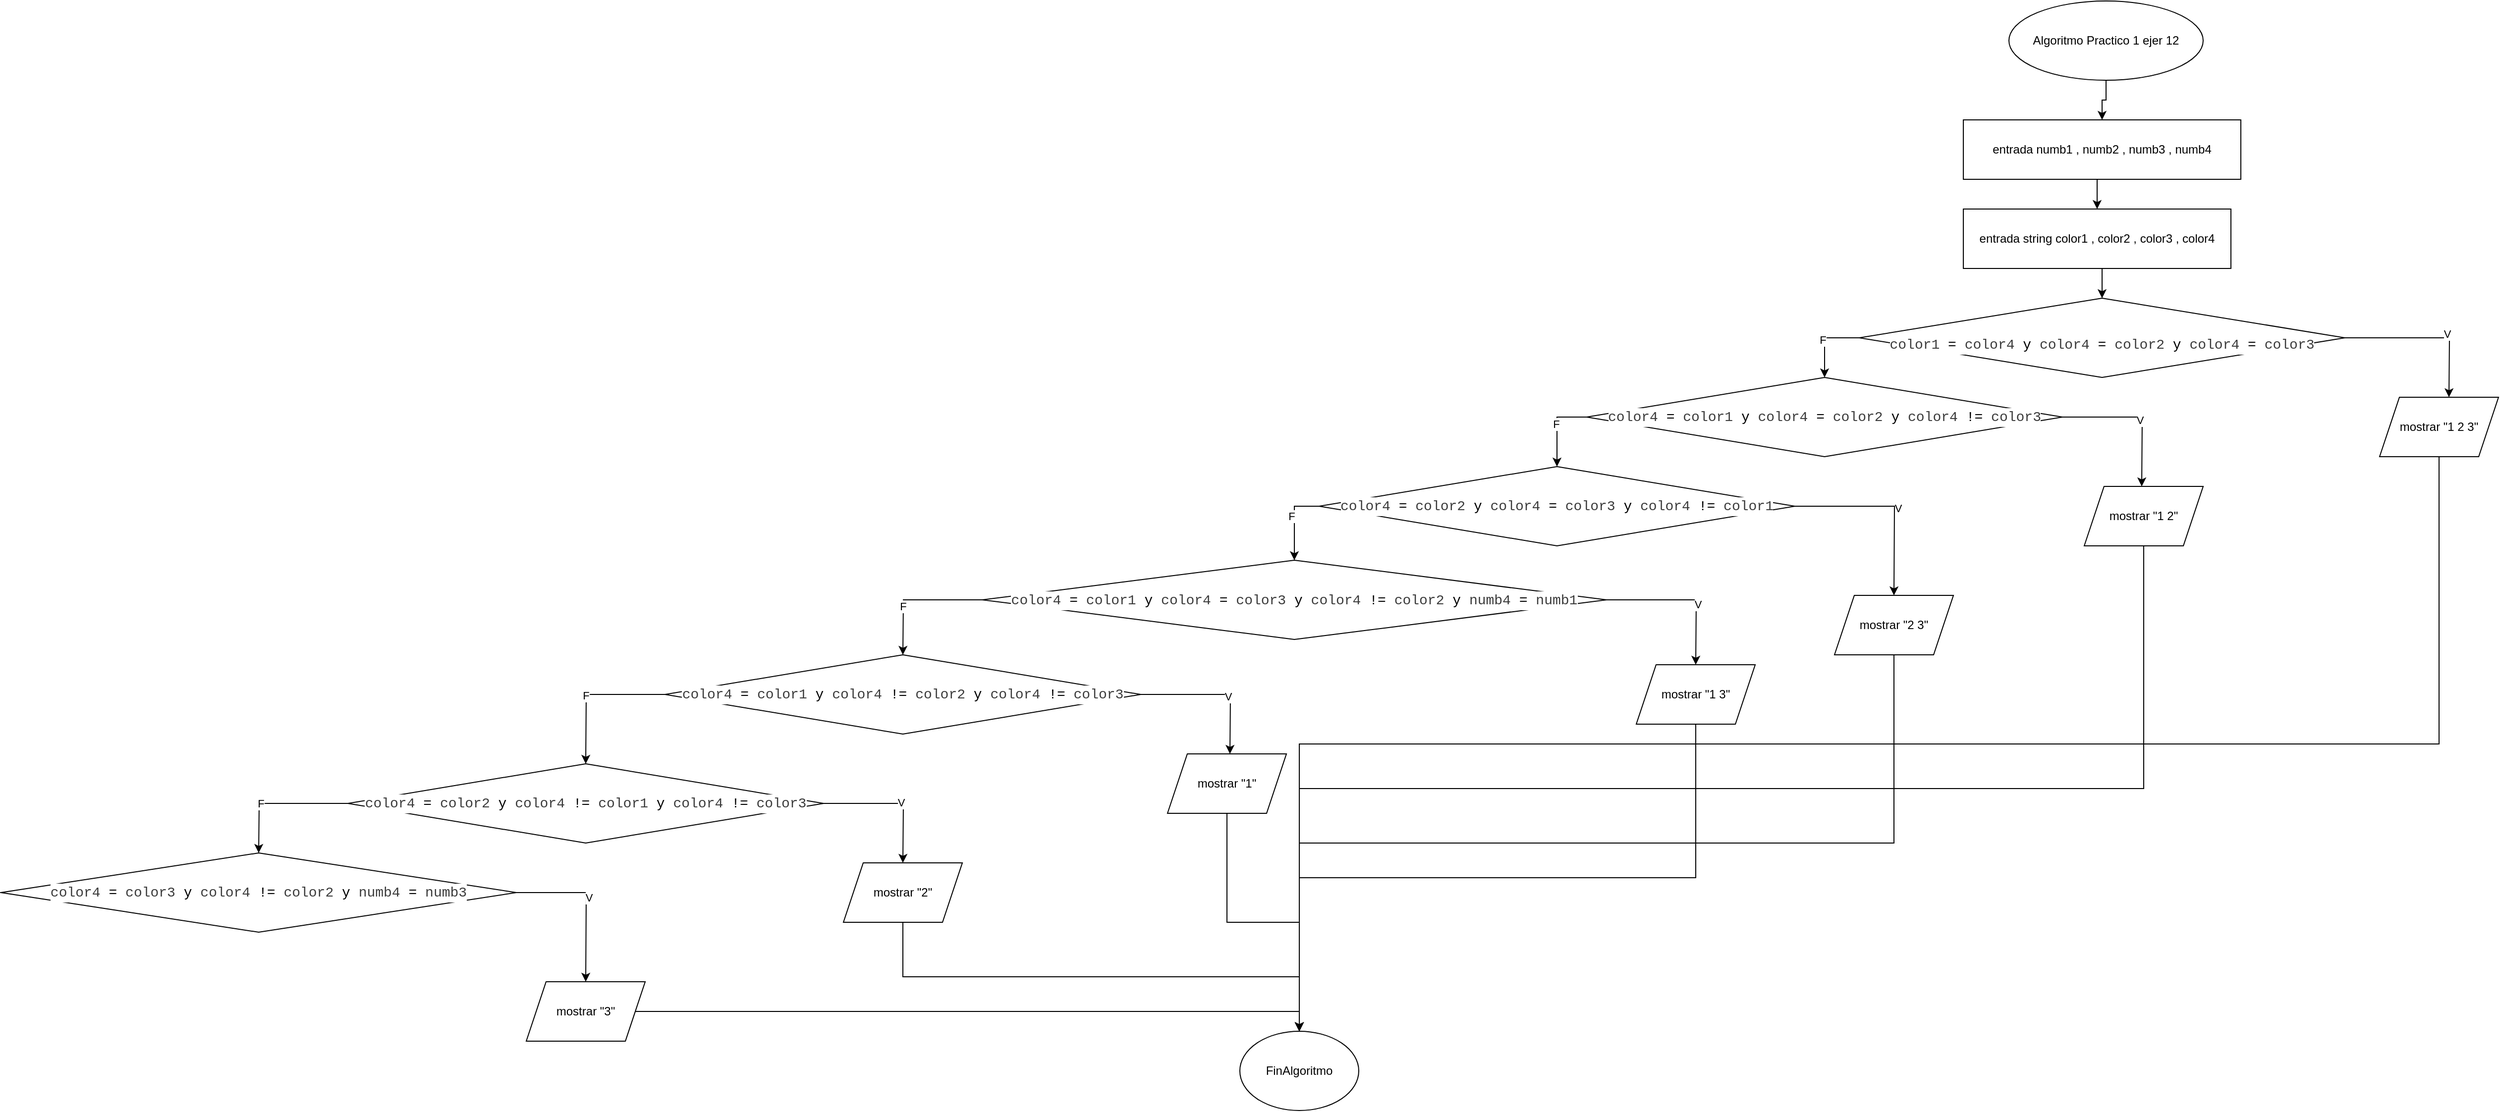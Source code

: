 <mxfile version="24.4.0" type="device">
  <diagram name="Página-1" id="yCXKUhJCKFA4CeJcUhhr">
    <mxGraphModel dx="3771" dy="653" grid="1" gridSize="10" guides="1" tooltips="1" connect="1" arrows="1" fold="1" page="1" pageScale="1" pageWidth="827" pageHeight="1169" math="0" shadow="0">
      <root>
        <mxCell id="0" />
        <mxCell id="1" parent="0" />
        <mxCell id="kGZ94C1YmgEiN0qZ-Q4X-8" style="edgeStyle=orthogonalEdgeStyle;rounded=0;orthogonalLoop=1;jettySize=auto;html=1;exitX=0.5;exitY=1;exitDx=0;exitDy=0;" edge="1" parent="1" source="kGZ94C1YmgEiN0qZ-Q4X-1" target="kGZ94C1YmgEiN0qZ-Q4X-5">
          <mxGeometry relative="1" as="geometry" />
        </mxCell>
        <mxCell id="kGZ94C1YmgEiN0qZ-Q4X-1" value="Algoritmo Practico 1 ejer 12" style="ellipse;whiteSpace=wrap;html=1;" vertex="1" parent="1">
          <mxGeometry x="316" y="20" width="196" height="80" as="geometry" />
        </mxCell>
        <mxCell id="kGZ94C1YmgEiN0qZ-Q4X-9" style="edgeStyle=orthogonalEdgeStyle;rounded=0;orthogonalLoop=1;jettySize=auto;html=1;exitX=0.5;exitY=1;exitDx=0;exitDy=0;entryX=0.5;entryY=0;entryDx=0;entryDy=0;" edge="1" parent="1" source="kGZ94C1YmgEiN0qZ-Q4X-4" target="kGZ94C1YmgEiN0qZ-Q4X-6">
          <mxGeometry relative="1" as="geometry" />
        </mxCell>
        <mxCell id="kGZ94C1YmgEiN0qZ-Q4X-4" value="entrada string color1 , color2 , color3 , color4" style="rounded=0;whiteSpace=wrap;html=1;" vertex="1" parent="1">
          <mxGeometry x="270" y="230" width="270" height="60" as="geometry" />
        </mxCell>
        <mxCell id="kGZ94C1YmgEiN0qZ-Q4X-7" style="edgeStyle=orthogonalEdgeStyle;rounded=0;orthogonalLoop=1;jettySize=auto;html=1;exitX=0.5;exitY=1;exitDx=0;exitDy=0;entryX=0.5;entryY=0;entryDx=0;entryDy=0;" edge="1" parent="1" source="kGZ94C1YmgEiN0qZ-Q4X-5" target="kGZ94C1YmgEiN0qZ-Q4X-4">
          <mxGeometry relative="1" as="geometry" />
        </mxCell>
        <mxCell id="kGZ94C1YmgEiN0qZ-Q4X-5" value="entrada numb1 , numb2 , numb3 , numb4" style="rounded=0;whiteSpace=wrap;html=1;" vertex="1" parent="1">
          <mxGeometry x="270" y="140" width="280" height="60" as="geometry" />
        </mxCell>
        <mxCell id="kGZ94C1YmgEiN0qZ-Q4X-10" style="edgeStyle=orthogonalEdgeStyle;rounded=0;orthogonalLoop=1;jettySize=auto;html=1;exitX=1;exitY=0.5;exitDx=0;exitDy=0;" edge="1" parent="1" source="kGZ94C1YmgEiN0qZ-Q4X-6">
          <mxGeometry relative="1" as="geometry">
            <mxPoint x="760" y="420" as="targetPoint" />
          </mxGeometry>
        </mxCell>
        <mxCell id="kGZ94C1YmgEiN0qZ-Q4X-12" value="V" style="edgeLabel;html=1;align=center;verticalAlign=middle;resizable=0;points=[];" vertex="1" connectable="0" parent="kGZ94C1YmgEiN0qZ-Q4X-10">
          <mxGeometry x="0.242" y="4" relative="1" as="geometry">
            <mxPoint as="offset" />
          </mxGeometry>
        </mxCell>
        <mxCell id="kGZ94C1YmgEiN0qZ-Q4X-11" style="edgeStyle=orthogonalEdgeStyle;rounded=0;orthogonalLoop=1;jettySize=auto;html=1;exitX=0;exitY=0.5;exitDx=0;exitDy=0;" edge="1" parent="1" source="kGZ94C1YmgEiN0qZ-Q4X-6" target="kGZ94C1YmgEiN0qZ-Q4X-15">
          <mxGeometry relative="1" as="geometry">
            <mxPoint x="120" y="410" as="targetPoint" />
          </mxGeometry>
        </mxCell>
        <mxCell id="kGZ94C1YmgEiN0qZ-Q4X-13" value="F" style="edgeLabel;html=1;align=center;verticalAlign=middle;resizable=0;points=[];" vertex="1" connectable="0" parent="kGZ94C1YmgEiN0qZ-Q4X-11">
          <mxGeometry x="-0.015" y="-2" relative="1" as="geometry">
            <mxPoint as="offset" />
          </mxGeometry>
        </mxCell>
        <mxCell id="kGZ94C1YmgEiN0qZ-Q4X-6" value="&lt;br&gt;&lt;div style=&quot;background-color: rgb(255, 255, 255); font-family: Consolas, &amp;quot;Courier New&amp;quot;, monospace; font-weight: normal; font-size: 14px; line-height: 19px; white-space: pre;&quot;&gt;&lt;div style=&quot;&quot;&gt;&lt;span style=&quot;color: rgb(59, 59, 59);&quot;&gt;color1 &lt;/span&gt;&lt;span style=&quot;color: rgb(0, 0, 0);&quot;&gt;=&lt;/span&gt;&lt;span style=&quot;color: rgb(59, 59, 59);&quot;&gt; color4 &lt;/span&gt;y&lt;span style=&quot;color: rgb(59, 59, 59);&quot;&gt; color4 &lt;/span&gt;&lt;span style=&quot;color: rgb(0, 0, 0);&quot;&gt;=&lt;/span&gt;&lt;span style=&quot;color: rgb(59, 59, 59);&quot;&gt; color2 &lt;/span&gt;y&lt;span style=&quot;color: rgb(59, 59, 59);&quot;&gt; color4 &lt;/span&gt;&lt;span style=&quot;color: rgb(0, 0, 0);&quot;&gt;=&lt;/span&gt;&lt;span style=&quot;color: rgb(59, 59, 59);&quot;&gt; color3&lt;/span&gt;&lt;/div&gt;&lt;/div&gt;" style="rhombus;whiteSpace=wrap;html=1;" vertex="1" parent="1">
          <mxGeometry x="165" y="320" width="490" height="80" as="geometry" />
        </mxCell>
        <mxCell id="kGZ94C1YmgEiN0qZ-Q4X-56" style="edgeStyle=orthogonalEdgeStyle;rounded=0;orthogonalLoop=1;jettySize=auto;html=1;exitX=0.5;exitY=1;exitDx=0;exitDy=0;" edge="1" parent="1" source="kGZ94C1YmgEiN0qZ-Q4X-14" target="kGZ94C1YmgEiN0qZ-Q4X-49">
          <mxGeometry relative="1" as="geometry" />
        </mxCell>
        <mxCell id="kGZ94C1YmgEiN0qZ-Q4X-14" value="mostrar &quot;1 2 3&quot;" style="shape=parallelogram;perimeter=parallelogramPerimeter;whiteSpace=wrap;html=1;fixedSize=1;" vertex="1" parent="1">
          <mxGeometry x="690" y="420" width="120" height="60" as="geometry" />
        </mxCell>
        <mxCell id="kGZ94C1YmgEiN0qZ-Q4X-16" style="edgeStyle=orthogonalEdgeStyle;rounded=0;orthogonalLoop=1;jettySize=auto;html=1;exitX=1;exitY=0.5;exitDx=0;exitDy=0;" edge="1" parent="1" source="kGZ94C1YmgEiN0qZ-Q4X-15">
          <mxGeometry relative="1" as="geometry">
            <mxPoint x="450" y="510" as="targetPoint" />
          </mxGeometry>
        </mxCell>
        <mxCell id="kGZ94C1YmgEiN0qZ-Q4X-18" value="V" style="edgeLabel;html=1;align=center;verticalAlign=middle;resizable=0;points=[];" vertex="1" connectable="0" parent="kGZ94C1YmgEiN0qZ-Q4X-16">
          <mxGeometry x="0.029" y="-3" relative="1" as="geometry">
            <mxPoint as="offset" />
          </mxGeometry>
        </mxCell>
        <mxCell id="kGZ94C1YmgEiN0qZ-Q4X-17" style="edgeStyle=orthogonalEdgeStyle;rounded=0;orthogonalLoop=1;jettySize=auto;html=1;exitX=0;exitY=0.5;exitDx=0;exitDy=0;" edge="1" parent="1" source="kGZ94C1YmgEiN0qZ-Q4X-15" target="kGZ94C1YmgEiN0qZ-Q4X-21">
          <mxGeometry relative="1" as="geometry">
            <mxPoint x="-170" y="510" as="targetPoint" />
          </mxGeometry>
        </mxCell>
        <mxCell id="kGZ94C1YmgEiN0qZ-Q4X-19" value="F" style="edgeLabel;html=1;align=center;verticalAlign=middle;resizable=0;points=[];" vertex="1" connectable="0" parent="kGZ94C1YmgEiN0qZ-Q4X-17">
          <mxGeometry x="-0.081" y="-1" relative="1" as="geometry">
            <mxPoint as="offset" />
          </mxGeometry>
        </mxCell>
        <mxCell id="kGZ94C1YmgEiN0qZ-Q4X-15" value="&lt;br&gt;&lt;div style=&quot;background-color: rgb(255, 255, 255); font-family: Consolas, &amp;quot;Courier New&amp;quot;, monospace; font-weight: normal; font-size: 14px; line-height: 19px; white-space: pre;&quot;&gt;&lt;div style=&quot;&quot;&gt;&lt;span style=&quot;color: rgb(59, 59, 59);&quot;&gt;color4 &lt;/span&gt;&lt;span style=&quot;color: rgb(0, 0, 0);&quot;&gt;=&lt;/span&gt;&lt;span style=&quot;color: rgb(59, 59, 59);&quot;&gt; color1 &lt;/span&gt;y&lt;span style=&quot;color: rgb(59, 59, 59);&quot;&gt; color4 &lt;/span&gt;=&lt;span style=&quot;color: rgb(59, 59, 59);&quot;&gt; color2 &lt;/span&gt;y&lt;span style=&quot;color: rgb(59, 59, 59);&quot;&gt; color4 &lt;/span&gt;&lt;span style=&quot;color: rgb(0, 0, 0);&quot;&gt;!=&lt;/span&gt;&lt;span style=&quot;color: rgb(59, 59, 59);&quot;&gt; color3&lt;/span&gt;&lt;/div&gt;&lt;/div&gt;&lt;div&gt;&lt;br/&gt;&lt;/div&gt;" style="rhombus;whiteSpace=wrap;html=1;" vertex="1" parent="1">
          <mxGeometry x="-110" y="400" width="480" height="80" as="geometry" />
        </mxCell>
        <mxCell id="kGZ94C1YmgEiN0qZ-Q4X-55" style="edgeStyle=orthogonalEdgeStyle;rounded=0;orthogonalLoop=1;jettySize=auto;html=1;exitX=0.5;exitY=1;exitDx=0;exitDy=0;" edge="1" parent="1" source="kGZ94C1YmgEiN0qZ-Q4X-20" target="kGZ94C1YmgEiN0qZ-Q4X-49">
          <mxGeometry relative="1" as="geometry" />
        </mxCell>
        <mxCell id="kGZ94C1YmgEiN0qZ-Q4X-20" value="mostrar &quot;1 2&quot;" style="shape=parallelogram;perimeter=parallelogramPerimeter;whiteSpace=wrap;html=1;fixedSize=1;" vertex="1" parent="1">
          <mxGeometry x="392" y="510" width="120" height="60" as="geometry" />
        </mxCell>
        <mxCell id="kGZ94C1YmgEiN0qZ-Q4X-22" style="edgeStyle=orthogonalEdgeStyle;rounded=0;orthogonalLoop=1;jettySize=auto;html=1;exitX=1;exitY=0.5;exitDx=0;exitDy=0;" edge="1" parent="1" source="kGZ94C1YmgEiN0qZ-Q4X-21">
          <mxGeometry relative="1" as="geometry">
            <mxPoint x="200" y="620" as="targetPoint" />
          </mxGeometry>
        </mxCell>
        <mxCell id="kGZ94C1YmgEiN0qZ-Q4X-24" value="V" style="edgeLabel;html=1;align=center;verticalAlign=middle;resizable=0;points=[];" vertex="1" connectable="0" parent="kGZ94C1YmgEiN0qZ-Q4X-22">
          <mxGeometry x="0.076" y="3" relative="1" as="geometry">
            <mxPoint as="offset" />
          </mxGeometry>
        </mxCell>
        <mxCell id="kGZ94C1YmgEiN0qZ-Q4X-23" style="edgeStyle=orthogonalEdgeStyle;rounded=0;orthogonalLoop=1;jettySize=auto;html=1;exitX=0;exitY=0.5;exitDx=0;exitDy=0;" edge="1" parent="1" source="kGZ94C1YmgEiN0qZ-Q4X-21" target="kGZ94C1YmgEiN0qZ-Q4X-27">
          <mxGeometry relative="1" as="geometry">
            <mxPoint x="-450" y="620" as="targetPoint" />
          </mxGeometry>
        </mxCell>
        <mxCell id="kGZ94C1YmgEiN0qZ-Q4X-25" value="F" style="edgeLabel;html=1;align=center;verticalAlign=middle;resizable=0;points=[];" vertex="1" connectable="0" parent="kGZ94C1YmgEiN0qZ-Q4X-23">
          <mxGeometry x="-0.132" y="-3" relative="1" as="geometry">
            <mxPoint as="offset" />
          </mxGeometry>
        </mxCell>
        <mxCell id="kGZ94C1YmgEiN0qZ-Q4X-21" value="&lt;br&gt;&lt;div style=&quot;background-color: rgb(255, 255, 255); font-family: Consolas, &amp;quot;Courier New&amp;quot;, monospace; font-weight: normal; font-size: 14px; line-height: 19px; white-space: pre;&quot;&gt;&lt;div style=&quot;&quot;&gt;&lt;span style=&quot;color: rgb(59, 59, 59);&quot;&gt;color4 &lt;/span&gt;&lt;span style=&quot;color: rgb(0, 0, 0);&quot;&gt;=&lt;/span&gt;&lt;span style=&quot;color: rgb(59, 59, 59);&quot;&gt; color2 &lt;/span&gt;y&lt;span style=&quot;color: rgb(59, 59, 59);&quot;&gt; color4 &lt;/span&gt;&lt;span style=&quot;color: rgb(0, 0, 0);&quot;&gt;=&lt;/span&gt;&lt;span style=&quot;color: rgb(59, 59, 59);&quot;&gt; color3 &lt;/span&gt;y&lt;span style=&quot;color: rgb(59, 59, 59);&quot;&gt; color4 &lt;/span&gt;&lt;span style=&quot;color: rgb(0, 0, 0);&quot;&gt;!=&lt;/span&gt;&lt;span style=&quot;color: rgb(59, 59, 59);&quot;&gt; color1&lt;/span&gt;&lt;/div&gt;&lt;/div&gt;&lt;div&gt;&lt;br/&gt;&lt;/div&gt;" style="rhombus;whiteSpace=wrap;html=1;" vertex="1" parent="1">
          <mxGeometry x="-380" y="490" width="480" height="80" as="geometry" />
        </mxCell>
        <mxCell id="kGZ94C1YmgEiN0qZ-Q4X-54" style="edgeStyle=orthogonalEdgeStyle;rounded=0;orthogonalLoop=1;jettySize=auto;html=1;exitX=0.5;exitY=1;exitDx=0;exitDy=0;" edge="1" parent="1" source="kGZ94C1YmgEiN0qZ-Q4X-26" target="kGZ94C1YmgEiN0qZ-Q4X-49">
          <mxGeometry relative="1" as="geometry" />
        </mxCell>
        <mxCell id="kGZ94C1YmgEiN0qZ-Q4X-26" value="mostrar &quot;2 3&quot;" style="shape=parallelogram;perimeter=parallelogramPerimeter;whiteSpace=wrap;html=1;fixedSize=1;" vertex="1" parent="1">
          <mxGeometry x="140" y="620" width="120" height="60" as="geometry" />
        </mxCell>
        <mxCell id="kGZ94C1YmgEiN0qZ-Q4X-28" style="edgeStyle=orthogonalEdgeStyle;rounded=0;orthogonalLoop=1;jettySize=auto;html=1;exitX=1;exitY=0.5;exitDx=0;exitDy=0;" edge="1" parent="1" source="kGZ94C1YmgEiN0qZ-Q4X-27">
          <mxGeometry relative="1" as="geometry">
            <mxPoint y="690" as="targetPoint" />
          </mxGeometry>
        </mxCell>
        <mxCell id="kGZ94C1YmgEiN0qZ-Q4X-30" value="V" style="edgeLabel;html=1;align=center;verticalAlign=middle;resizable=0;points=[];" vertex="1" connectable="0" parent="kGZ94C1YmgEiN0qZ-Q4X-28">
          <mxGeometry x="0.218" y="1" relative="1" as="geometry">
            <mxPoint as="offset" />
          </mxGeometry>
        </mxCell>
        <mxCell id="kGZ94C1YmgEiN0qZ-Q4X-29" style="edgeStyle=orthogonalEdgeStyle;rounded=0;orthogonalLoop=1;jettySize=auto;html=1;exitX=0;exitY=0.5;exitDx=0;exitDy=0;" edge="1" parent="1" source="kGZ94C1YmgEiN0qZ-Q4X-27">
          <mxGeometry relative="1" as="geometry">
            <mxPoint x="-800" y="680" as="targetPoint" />
          </mxGeometry>
        </mxCell>
        <mxCell id="kGZ94C1YmgEiN0qZ-Q4X-31" value="F" style="edgeLabel;html=1;align=center;verticalAlign=middle;resizable=0;points=[];" vertex="1" connectable="0" parent="kGZ94C1YmgEiN0qZ-Q4X-29">
          <mxGeometry x="0.274" y="-1" relative="1" as="geometry">
            <mxPoint as="offset" />
          </mxGeometry>
        </mxCell>
        <mxCell id="kGZ94C1YmgEiN0qZ-Q4X-27" value="&lt;br&gt;&lt;div style=&quot;background-color: rgb(255, 255, 255); font-family: Consolas, &amp;quot;Courier New&amp;quot;, monospace; font-weight: normal; font-size: 14px; line-height: 19px; white-space: pre;&quot;&gt;&lt;div style=&quot;&quot;&gt;&lt;span style=&quot;color: rgb(59, 59, 59);&quot;&gt;color4 &lt;/span&gt;&lt;span style=&quot;color: rgb(0, 0, 0);&quot;&gt;=&lt;/span&gt;&lt;span style=&quot;color: rgb(59, 59, 59);&quot;&gt; color1 &lt;/span&gt;y&lt;span style=&quot;color: rgb(59, 59, 59);&quot;&gt; color4 &lt;/span&gt;&lt;span style=&quot;color: rgb(0, 0, 0);&quot;&gt;=&lt;/span&gt;&lt;span style=&quot;color: rgb(59, 59, 59);&quot;&gt; color3 &lt;/span&gt;y&lt;span style=&quot;color: rgb(59, 59, 59);&quot;&gt; color4 &lt;/span&gt;&lt;span style=&quot;color: rgb(0, 0, 0);&quot;&gt;!=&lt;/span&gt;&lt;span style=&quot;color: rgb(59, 59, 59);&quot;&gt; color2 &lt;/span&gt;y&lt;span style=&quot;color: rgb(59, 59, 59);&quot;&gt; numb4 &lt;/span&gt;&lt;span style=&quot;color: rgb(0, 0, 0);&quot;&gt;=&lt;/span&gt;&lt;span style=&quot;color: rgb(59, 59, 59);&quot;&gt; numb1&lt;/span&gt;&lt;/div&gt;&lt;/div&gt;&lt;div&gt;&lt;br/&gt;&lt;/div&gt;" style="rhombus;whiteSpace=wrap;html=1;" vertex="1" parent="1">
          <mxGeometry x="-720" y="584.5" width="630" height="80" as="geometry" />
        </mxCell>
        <mxCell id="kGZ94C1YmgEiN0qZ-Q4X-53" style="edgeStyle=orthogonalEdgeStyle;rounded=0;orthogonalLoop=1;jettySize=auto;html=1;exitX=0.5;exitY=1;exitDx=0;exitDy=0;" edge="1" parent="1" source="kGZ94C1YmgEiN0qZ-Q4X-32" target="kGZ94C1YmgEiN0qZ-Q4X-49">
          <mxGeometry relative="1" as="geometry" />
        </mxCell>
        <mxCell id="kGZ94C1YmgEiN0qZ-Q4X-32" value="mostrar &quot;1 3&quot;" style="shape=parallelogram;perimeter=parallelogramPerimeter;whiteSpace=wrap;html=1;fixedSize=1;" vertex="1" parent="1">
          <mxGeometry x="-60" y="690" width="120" height="60" as="geometry" />
        </mxCell>
        <mxCell id="kGZ94C1YmgEiN0qZ-Q4X-34" style="edgeStyle=orthogonalEdgeStyle;rounded=0;orthogonalLoop=1;jettySize=auto;html=1;exitX=1;exitY=0.5;exitDx=0;exitDy=0;" edge="1" parent="1" source="kGZ94C1YmgEiN0qZ-Q4X-33">
          <mxGeometry relative="1" as="geometry">
            <mxPoint x="-470" y="780" as="targetPoint" />
          </mxGeometry>
        </mxCell>
        <mxCell id="kGZ94C1YmgEiN0qZ-Q4X-36" value="V" style="edgeLabel;html=1;align=center;verticalAlign=middle;resizable=0;points=[];" vertex="1" connectable="0" parent="kGZ94C1YmgEiN0qZ-Q4X-34">
          <mxGeometry x="0.172" y="-2" relative="1" as="geometry">
            <mxPoint as="offset" />
          </mxGeometry>
        </mxCell>
        <mxCell id="kGZ94C1YmgEiN0qZ-Q4X-35" style="edgeStyle=orthogonalEdgeStyle;rounded=0;orthogonalLoop=1;jettySize=auto;html=1;exitX=0;exitY=0.5;exitDx=0;exitDy=0;" edge="1" parent="1" source="kGZ94C1YmgEiN0qZ-Q4X-33">
          <mxGeometry relative="1" as="geometry">
            <mxPoint x="-1120" y="790" as="targetPoint" />
          </mxGeometry>
        </mxCell>
        <mxCell id="kGZ94C1YmgEiN0qZ-Q4X-37" value="F" style="edgeLabel;html=1;align=center;verticalAlign=middle;resizable=0;points=[];" vertex="1" connectable="0" parent="kGZ94C1YmgEiN0qZ-Q4X-35">
          <mxGeometry x="0.077" y="-1" relative="1" as="geometry">
            <mxPoint as="offset" />
          </mxGeometry>
        </mxCell>
        <mxCell id="kGZ94C1YmgEiN0qZ-Q4X-33" value="&lt;br&gt;&lt;div style=&quot;background-color: rgb(255, 255, 255); font-family: Consolas, &amp;quot;Courier New&amp;quot;, monospace; font-weight: normal; font-size: 14px; line-height: 19px; white-space: pre;&quot;&gt;&lt;div style=&quot;&quot;&gt;&lt;span style=&quot;color: rgb(59, 59, 59);&quot;&gt;color4 &lt;/span&gt;&lt;span style=&quot;color: rgb(0, 0, 0);&quot;&gt;=&lt;/span&gt;&lt;span style=&quot;color: rgb(59, 59, 59);&quot;&gt; color1 &lt;/span&gt;y&lt;span style=&quot;color: rgb(59, 59, 59);&quot;&gt; color4 &lt;/span&gt;&lt;span style=&quot;color: rgb(0, 0, 0);&quot;&gt;!=&lt;/span&gt;&lt;span style=&quot;color: rgb(59, 59, 59);&quot;&gt; color2 &lt;/span&gt;y&lt;span style=&quot;color: rgb(59, 59, 59);&quot;&gt; color4 &lt;/span&gt;&lt;span style=&quot;color: rgb(0, 0, 0);&quot;&gt;!=&lt;/span&gt;&lt;span style=&quot;color: rgb(59, 59, 59);&quot;&gt; color3&lt;/span&gt;&lt;/div&gt;&lt;/div&gt;&lt;div&gt;&lt;br/&gt;&lt;/div&gt;" style="rhombus;whiteSpace=wrap;html=1;" vertex="1" parent="1">
          <mxGeometry x="-1040" y="680" width="480" height="80" as="geometry" />
        </mxCell>
        <mxCell id="kGZ94C1YmgEiN0qZ-Q4X-52" style="edgeStyle=orthogonalEdgeStyle;rounded=0;orthogonalLoop=1;jettySize=auto;html=1;exitX=0.5;exitY=1;exitDx=0;exitDy=0;" edge="1" parent="1" source="kGZ94C1YmgEiN0qZ-Q4X-38" target="kGZ94C1YmgEiN0qZ-Q4X-49">
          <mxGeometry relative="1" as="geometry" />
        </mxCell>
        <mxCell id="kGZ94C1YmgEiN0qZ-Q4X-38" value="mostrar &quot;1&quot;" style="shape=parallelogram;perimeter=parallelogramPerimeter;whiteSpace=wrap;html=1;fixedSize=1;" vertex="1" parent="1">
          <mxGeometry x="-533" y="780" width="120" height="60" as="geometry" />
        </mxCell>
        <mxCell id="kGZ94C1YmgEiN0qZ-Q4X-40" style="edgeStyle=orthogonalEdgeStyle;rounded=0;orthogonalLoop=1;jettySize=auto;html=1;exitX=1;exitY=0.5;exitDx=0;exitDy=0;" edge="1" parent="1" source="kGZ94C1YmgEiN0qZ-Q4X-39">
          <mxGeometry relative="1" as="geometry">
            <mxPoint x="-800" y="890" as="targetPoint" />
          </mxGeometry>
        </mxCell>
        <mxCell id="kGZ94C1YmgEiN0qZ-Q4X-42" value="V" style="edgeLabel;html=1;align=center;verticalAlign=middle;resizable=0;points=[];" vertex="1" connectable="0" parent="kGZ94C1YmgEiN0qZ-Q4X-40">
          <mxGeometry x="0.107" y="1" relative="1" as="geometry">
            <mxPoint as="offset" />
          </mxGeometry>
        </mxCell>
        <mxCell id="kGZ94C1YmgEiN0qZ-Q4X-41" style="edgeStyle=orthogonalEdgeStyle;rounded=0;orthogonalLoop=1;jettySize=auto;html=1;exitX=0;exitY=0.5;exitDx=0;exitDy=0;" edge="1" parent="1" source="kGZ94C1YmgEiN0qZ-Q4X-39">
          <mxGeometry relative="1" as="geometry">
            <mxPoint x="-1450" y="880" as="targetPoint" />
          </mxGeometry>
        </mxCell>
        <mxCell id="kGZ94C1YmgEiN0qZ-Q4X-43" value="F" style="edgeLabel;html=1;align=center;verticalAlign=middle;resizable=0;points=[];" vertex="1" connectable="0" parent="kGZ94C1YmgEiN0qZ-Q4X-41">
          <mxGeometry x="0.265" relative="1" as="geometry">
            <mxPoint as="offset" />
          </mxGeometry>
        </mxCell>
        <mxCell id="kGZ94C1YmgEiN0qZ-Q4X-39" value="&lt;br&gt;&lt;div style=&quot;background-color: rgb(255, 255, 255); font-family: Consolas, &amp;quot;Courier New&amp;quot;, monospace; font-weight: normal; font-size: 14px; line-height: 19px; white-space: pre;&quot;&gt;&lt;div style=&quot;&quot;&gt;&lt;span style=&quot;color: rgb(59, 59, 59);&quot;&gt;color4 &lt;/span&gt;&lt;span style=&quot;color: rgb(0, 0, 0);&quot;&gt;=&lt;/span&gt;&lt;span style=&quot;color: rgb(59, 59, 59);&quot;&gt; color2 &lt;/span&gt;y&lt;span style=&quot;color: rgb(59, 59, 59);&quot;&gt; color4 &lt;/span&gt;&lt;span style=&quot;color: rgb(0, 0, 0);&quot;&gt;!=&lt;/span&gt;&lt;span style=&quot;color: rgb(59, 59, 59);&quot;&gt; color1 &lt;/span&gt;y&lt;span style=&quot;color: rgb(59, 59, 59);&quot;&gt; color4 &lt;/span&gt;&lt;span style=&quot;color: rgb(0, 0, 0);&quot;&gt;!=&lt;/span&gt;&lt;span style=&quot;color: rgb(59, 59, 59);&quot;&gt; color3&lt;/span&gt;&lt;/div&gt;&lt;/div&gt;&lt;div&gt;&lt;br/&gt;&lt;/div&gt;" style="rhombus;whiteSpace=wrap;html=1;" vertex="1" parent="1">
          <mxGeometry x="-1360" y="790" width="480" height="80" as="geometry" />
        </mxCell>
        <mxCell id="kGZ94C1YmgEiN0qZ-Q4X-51" style="edgeStyle=orthogonalEdgeStyle;rounded=0;orthogonalLoop=1;jettySize=auto;html=1;exitX=0.5;exitY=1;exitDx=0;exitDy=0;" edge="1" parent="1" source="kGZ94C1YmgEiN0qZ-Q4X-44" target="kGZ94C1YmgEiN0qZ-Q4X-49">
          <mxGeometry relative="1" as="geometry" />
        </mxCell>
        <mxCell id="kGZ94C1YmgEiN0qZ-Q4X-44" value="mostrar &quot;2&quot;" style="shape=parallelogram;perimeter=parallelogramPerimeter;whiteSpace=wrap;html=1;fixedSize=1;" vertex="1" parent="1">
          <mxGeometry x="-860" y="890" width="120" height="60" as="geometry" />
        </mxCell>
        <mxCell id="kGZ94C1YmgEiN0qZ-Q4X-46" style="edgeStyle=orthogonalEdgeStyle;rounded=0;orthogonalLoop=1;jettySize=auto;html=1;exitX=1;exitY=0.5;exitDx=0;exitDy=0;" edge="1" parent="1" source="kGZ94C1YmgEiN0qZ-Q4X-45">
          <mxGeometry relative="1" as="geometry">
            <mxPoint x="-1120" y="1010" as="targetPoint" />
          </mxGeometry>
        </mxCell>
        <mxCell id="kGZ94C1YmgEiN0qZ-Q4X-47" value="V" style="edgeLabel;html=1;align=center;verticalAlign=middle;resizable=0;points=[];" vertex="1" connectable="0" parent="kGZ94C1YmgEiN0qZ-Q4X-46">
          <mxGeometry x="-0.059" y="2" relative="1" as="geometry">
            <mxPoint as="offset" />
          </mxGeometry>
        </mxCell>
        <mxCell id="kGZ94C1YmgEiN0qZ-Q4X-45" value="&lt;br&gt;&lt;div style=&quot;background-color: rgb(255, 255, 255); font-family: Consolas, &amp;quot;Courier New&amp;quot;, monospace; font-weight: normal; font-size: 14px; line-height: 19px; white-space: pre;&quot;&gt;&lt;div style=&quot;&quot;&gt;&lt;span style=&quot;color: rgb(59, 59, 59);&quot;&gt;color4 &lt;/span&gt;&lt;span style=&quot;color: rgb(0, 0, 0);&quot;&gt;=&lt;/span&gt;&lt;span style=&quot;color: rgb(59, 59, 59);&quot;&gt; color3 &lt;/span&gt;y&lt;span style=&quot;color: rgb(59, 59, 59);&quot;&gt; color4 &lt;/span&gt;&lt;span style=&quot;color: rgb(0, 0, 0);&quot;&gt;!=&lt;/span&gt;&lt;span style=&quot;color: rgb(59, 59, 59);&quot;&gt; color2 &lt;/span&gt;y&lt;span style=&quot;color: rgb(59, 59, 59);&quot;&gt; numb4 &lt;/span&gt;&lt;span style=&quot;color: rgb(0, 0, 0);&quot;&gt;=&lt;/span&gt;&lt;span style=&quot;color: rgb(59, 59, 59);&quot;&gt; numb3&lt;/span&gt;&lt;/div&gt;&lt;/div&gt;&lt;div&gt;&lt;br/&gt;&lt;/div&gt;" style="rhombus;whiteSpace=wrap;html=1;" vertex="1" parent="1">
          <mxGeometry x="-1710" y="880" width="520" height="80" as="geometry" />
        </mxCell>
        <mxCell id="kGZ94C1YmgEiN0qZ-Q4X-50" style="edgeStyle=orthogonalEdgeStyle;rounded=0;orthogonalLoop=1;jettySize=auto;html=1;exitX=1;exitY=0.5;exitDx=0;exitDy=0;entryX=0.5;entryY=0;entryDx=0;entryDy=0;" edge="1" parent="1" source="kGZ94C1YmgEiN0qZ-Q4X-48" target="kGZ94C1YmgEiN0qZ-Q4X-49">
          <mxGeometry relative="1" as="geometry" />
        </mxCell>
        <mxCell id="kGZ94C1YmgEiN0qZ-Q4X-48" value="mostrar &quot;3&quot;" style="shape=parallelogram;perimeter=parallelogramPerimeter;whiteSpace=wrap;html=1;fixedSize=1;" vertex="1" parent="1">
          <mxGeometry x="-1180" y="1010" width="120" height="60" as="geometry" />
        </mxCell>
        <mxCell id="kGZ94C1YmgEiN0qZ-Q4X-49" value="FinAlgoritmo" style="ellipse;whiteSpace=wrap;html=1;" vertex="1" parent="1">
          <mxGeometry x="-460" y="1060" width="120" height="80" as="geometry" />
        </mxCell>
      </root>
    </mxGraphModel>
  </diagram>
</mxfile>
